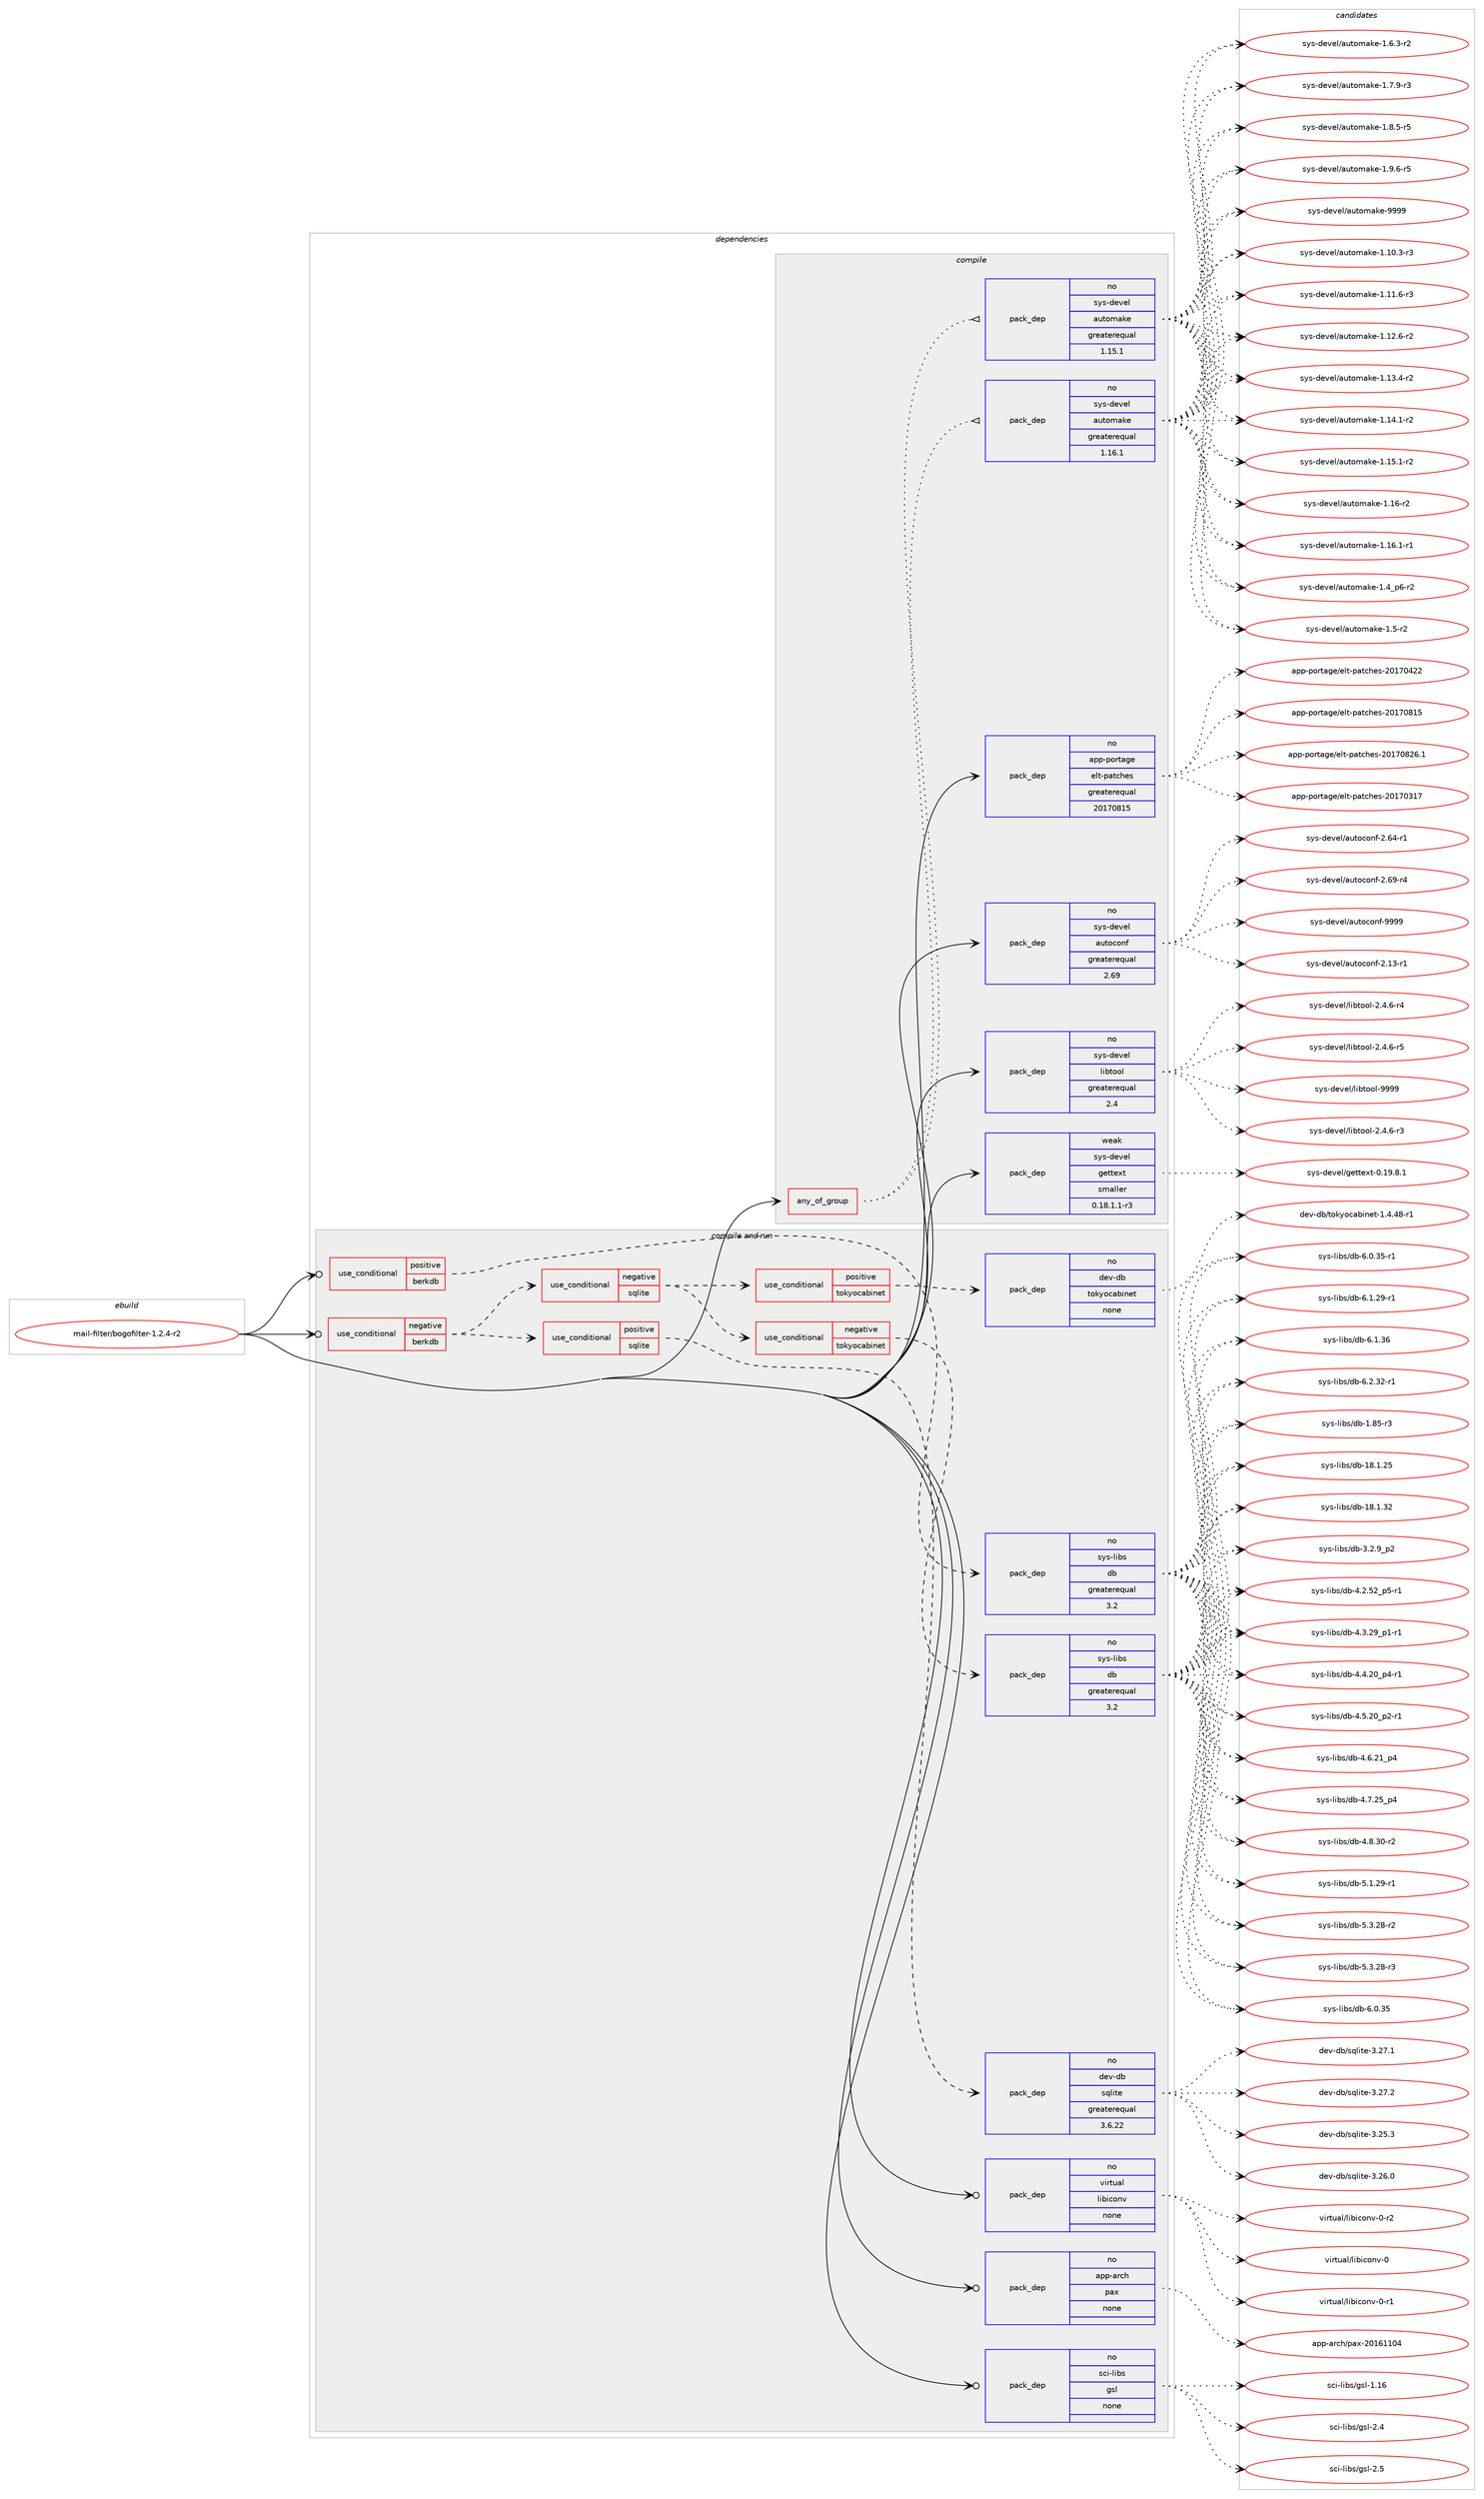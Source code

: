 digraph prolog {

# *************
# Graph options
# *************

newrank=true;
concentrate=true;
compound=true;
graph [rankdir=LR,fontname=Helvetica,fontsize=10,ranksep=1.5];#, ranksep=2.5, nodesep=0.2];
edge  [arrowhead=vee];
node  [fontname=Helvetica,fontsize=10];

# **********
# The ebuild
# **********

subgraph cluster_leftcol {
color=gray;
rank=same;
label=<<i>ebuild</i>>;
id [label="mail-filter/bogofilter-1.2.4-r2", color=red, width=4, href="../mail-filter/bogofilter-1.2.4-r2.svg"];
}

# ****************
# The dependencies
# ****************

subgraph cluster_midcol {
color=gray;
label=<<i>dependencies</i>>;
subgraph cluster_compile {
fillcolor="#eeeeee";
style=filled;
label=<<i>compile</i>>;
subgraph any24443 {
dependency1595136 [label=<<TABLE BORDER="0" CELLBORDER="1" CELLSPACING="0" CELLPADDING="4"><TR><TD CELLPADDING="10">any_of_group</TD></TR></TABLE>>, shape=none, color=red];subgraph pack1139231 {
dependency1595137 [label=<<TABLE BORDER="0" CELLBORDER="1" CELLSPACING="0" CELLPADDING="4" WIDTH="220"><TR><TD ROWSPAN="6" CELLPADDING="30">pack_dep</TD></TR><TR><TD WIDTH="110">no</TD></TR><TR><TD>sys-devel</TD></TR><TR><TD>automake</TD></TR><TR><TD>greaterequal</TD></TR><TR><TD>1.16.1</TD></TR></TABLE>>, shape=none, color=blue];
}
dependency1595136:e -> dependency1595137:w [weight=20,style="dotted",arrowhead="oinv"];
subgraph pack1139232 {
dependency1595138 [label=<<TABLE BORDER="0" CELLBORDER="1" CELLSPACING="0" CELLPADDING="4" WIDTH="220"><TR><TD ROWSPAN="6" CELLPADDING="30">pack_dep</TD></TR><TR><TD WIDTH="110">no</TD></TR><TR><TD>sys-devel</TD></TR><TR><TD>automake</TD></TR><TR><TD>greaterequal</TD></TR><TR><TD>1.15.1</TD></TR></TABLE>>, shape=none, color=blue];
}
dependency1595136:e -> dependency1595138:w [weight=20,style="dotted",arrowhead="oinv"];
}
id:e -> dependency1595136:w [weight=20,style="solid",arrowhead="vee"];
subgraph pack1139233 {
dependency1595139 [label=<<TABLE BORDER="0" CELLBORDER="1" CELLSPACING="0" CELLPADDING="4" WIDTH="220"><TR><TD ROWSPAN="6" CELLPADDING="30">pack_dep</TD></TR><TR><TD WIDTH="110">no</TD></TR><TR><TD>app-portage</TD></TR><TR><TD>elt-patches</TD></TR><TR><TD>greaterequal</TD></TR><TR><TD>20170815</TD></TR></TABLE>>, shape=none, color=blue];
}
id:e -> dependency1595139:w [weight=20,style="solid",arrowhead="vee"];
subgraph pack1139234 {
dependency1595140 [label=<<TABLE BORDER="0" CELLBORDER="1" CELLSPACING="0" CELLPADDING="4" WIDTH="220"><TR><TD ROWSPAN="6" CELLPADDING="30">pack_dep</TD></TR><TR><TD WIDTH="110">no</TD></TR><TR><TD>sys-devel</TD></TR><TR><TD>autoconf</TD></TR><TR><TD>greaterequal</TD></TR><TR><TD>2.69</TD></TR></TABLE>>, shape=none, color=blue];
}
id:e -> dependency1595140:w [weight=20,style="solid",arrowhead="vee"];
subgraph pack1139235 {
dependency1595141 [label=<<TABLE BORDER="0" CELLBORDER="1" CELLSPACING="0" CELLPADDING="4" WIDTH="220"><TR><TD ROWSPAN="6" CELLPADDING="30">pack_dep</TD></TR><TR><TD WIDTH="110">no</TD></TR><TR><TD>sys-devel</TD></TR><TR><TD>libtool</TD></TR><TR><TD>greaterequal</TD></TR><TR><TD>2.4</TD></TR></TABLE>>, shape=none, color=blue];
}
id:e -> dependency1595141:w [weight=20,style="solid",arrowhead="vee"];
subgraph pack1139236 {
dependency1595142 [label=<<TABLE BORDER="0" CELLBORDER="1" CELLSPACING="0" CELLPADDING="4" WIDTH="220"><TR><TD ROWSPAN="6" CELLPADDING="30">pack_dep</TD></TR><TR><TD WIDTH="110">weak</TD></TR><TR><TD>sys-devel</TD></TR><TR><TD>gettext</TD></TR><TR><TD>smaller</TD></TR><TR><TD>0.18.1.1-r3</TD></TR></TABLE>>, shape=none, color=blue];
}
id:e -> dependency1595142:w [weight=20,style="solid",arrowhead="vee"];
}
subgraph cluster_compileandrun {
fillcolor="#eeeeee";
style=filled;
label=<<i>compile and run</i>>;
subgraph cond430818 {
dependency1595143 [label=<<TABLE BORDER="0" CELLBORDER="1" CELLSPACING="0" CELLPADDING="4"><TR><TD ROWSPAN="3" CELLPADDING="10">use_conditional</TD></TR><TR><TD>negative</TD></TR><TR><TD>berkdb</TD></TR></TABLE>>, shape=none, color=red];
subgraph cond430819 {
dependency1595144 [label=<<TABLE BORDER="0" CELLBORDER="1" CELLSPACING="0" CELLPADDING="4"><TR><TD ROWSPAN="3" CELLPADDING="10">use_conditional</TD></TR><TR><TD>positive</TD></TR><TR><TD>sqlite</TD></TR></TABLE>>, shape=none, color=red];
subgraph pack1139237 {
dependency1595145 [label=<<TABLE BORDER="0" CELLBORDER="1" CELLSPACING="0" CELLPADDING="4" WIDTH="220"><TR><TD ROWSPAN="6" CELLPADDING="30">pack_dep</TD></TR><TR><TD WIDTH="110">no</TD></TR><TR><TD>dev-db</TD></TR><TR><TD>sqlite</TD></TR><TR><TD>greaterequal</TD></TR><TR><TD>3.6.22</TD></TR></TABLE>>, shape=none, color=blue];
}
dependency1595144:e -> dependency1595145:w [weight=20,style="dashed",arrowhead="vee"];
}
dependency1595143:e -> dependency1595144:w [weight=20,style="dashed",arrowhead="vee"];
subgraph cond430820 {
dependency1595146 [label=<<TABLE BORDER="0" CELLBORDER="1" CELLSPACING="0" CELLPADDING="4"><TR><TD ROWSPAN="3" CELLPADDING="10">use_conditional</TD></TR><TR><TD>negative</TD></TR><TR><TD>sqlite</TD></TR></TABLE>>, shape=none, color=red];
subgraph cond430821 {
dependency1595147 [label=<<TABLE BORDER="0" CELLBORDER="1" CELLSPACING="0" CELLPADDING="4"><TR><TD ROWSPAN="3" CELLPADDING="10">use_conditional</TD></TR><TR><TD>positive</TD></TR><TR><TD>tokyocabinet</TD></TR></TABLE>>, shape=none, color=red];
subgraph pack1139238 {
dependency1595148 [label=<<TABLE BORDER="0" CELLBORDER="1" CELLSPACING="0" CELLPADDING="4" WIDTH="220"><TR><TD ROWSPAN="6" CELLPADDING="30">pack_dep</TD></TR><TR><TD WIDTH="110">no</TD></TR><TR><TD>dev-db</TD></TR><TR><TD>tokyocabinet</TD></TR><TR><TD>none</TD></TR><TR><TD></TD></TR></TABLE>>, shape=none, color=blue];
}
dependency1595147:e -> dependency1595148:w [weight=20,style="dashed",arrowhead="vee"];
}
dependency1595146:e -> dependency1595147:w [weight=20,style="dashed",arrowhead="vee"];
subgraph cond430822 {
dependency1595149 [label=<<TABLE BORDER="0" CELLBORDER="1" CELLSPACING="0" CELLPADDING="4"><TR><TD ROWSPAN="3" CELLPADDING="10">use_conditional</TD></TR><TR><TD>negative</TD></TR><TR><TD>tokyocabinet</TD></TR></TABLE>>, shape=none, color=red];
subgraph pack1139239 {
dependency1595150 [label=<<TABLE BORDER="0" CELLBORDER="1" CELLSPACING="0" CELLPADDING="4" WIDTH="220"><TR><TD ROWSPAN="6" CELLPADDING="30">pack_dep</TD></TR><TR><TD WIDTH="110">no</TD></TR><TR><TD>sys-libs</TD></TR><TR><TD>db</TD></TR><TR><TD>greaterequal</TD></TR><TR><TD>3.2</TD></TR></TABLE>>, shape=none, color=blue];
}
dependency1595149:e -> dependency1595150:w [weight=20,style="dashed",arrowhead="vee"];
}
dependency1595146:e -> dependency1595149:w [weight=20,style="dashed",arrowhead="vee"];
}
dependency1595143:e -> dependency1595146:w [weight=20,style="dashed",arrowhead="vee"];
}
id:e -> dependency1595143:w [weight=20,style="solid",arrowhead="odotvee"];
subgraph cond430823 {
dependency1595151 [label=<<TABLE BORDER="0" CELLBORDER="1" CELLSPACING="0" CELLPADDING="4"><TR><TD ROWSPAN="3" CELLPADDING="10">use_conditional</TD></TR><TR><TD>positive</TD></TR><TR><TD>berkdb</TD></TR></TABLE>>, shape=none, color=red];
subgraph pack1139240 {
dependency1595152 [label=<<TABLE BORDER="0" CELLBORDER="1" CELLSPACING="0" CELLPADDING="4" WIDTH="220"><TR><TD ROWSPAN="6" CELLPADDING="30">pack_dep</TD></TR><TR><TD WIDTH="110">no</TD></TR><TR><TD>sys-libs</TD></TR><TR><TD>db</TD></TR><TR><TD>greaterequal</TD></TR><TR><TD>3.2</TD></TR></TABLE>>, shape=none, color=blue];
}
dependency1595151:e -> dependency1595152:w [weight=20,style="dashed",arrowhead="vee"];
}
id:e -> dependency1595151:w [weight=20,style="solid",arrowhead="odotvee"];
subgraph pack1139241 {
dependency1595153 [label=<<TABLE BORDER="0" CELLBORDER="1" CELLSPACING="0" CELLPADDING="4" WIDTH="220"><TR><TD ROWSPAN="6" CELLPADDING="30">pack_dep</TD></TR><TR><TD WIDTH="110">no</TD></TR><TR><TD>app-arch</TD></TR><TR><TD>pax</TD></TR><TR><TD>none</TD></TR><TR><TD></TD></TR></TABLE>>, shape=none, color=blue];
}
id:e -> dependency1595153:w [weight=20,style="solid",arrowhead="odotvee"];
subgraph pack1139242 {
dependency1595154 [label=<<TABLE BORDER="0" CELLBORDER="1" CELLSPACING="0" CELLPADDING="4" WIDTH="220"><TR><TD ROWSPAN="6" CELLPADDING="30">pack_dep</TD></TR><TR><TD WIDTH="110">no</TD></TR><TR><TD>sci-libs</TD></TR><TR><TD>gsl</TD></TR><TR><TD>none</TD></TR><TR><TD></TD></TR></TABLE>>, shape=none, color=blue];
}
id:e -> dependency1595154:w [weight=20,style="solid",arrowhead="odotvee"];
subgraph pack1139243 {
dependency1595155 [label=<<TABLE BORDER="0" CELLBORDER="1" CELLSPACING="0" CELLPADDING="4" WIDTH="220"><TR><TD ROWSPAN="6" CELLPADDING="30">pack_dep</TD></TR><TR><TD WIDTH="110">no</TD></TR><TR><TD>virtual</TD></TR><TR><TD>libiconv</TD></TR><TR><TD>none</TD></TR><TR><TD></TD></TR></TABLE>>, shape=none, color=blue];
}
id:e -> dependency1595155:w [weight=20,style="solid",arrowhead="odotvee"];
}
subgraph cluster_run {
fillcolor="#eeeeee";
style=filled;
label=<<i>run</i>>;
}
}

# **************
# The candidates
# **************

subgraph cluster_choices {
rank=same;
color=gray;
label=<<i>candidates</i>>;

subgraph choice1139231 {
color=black;
nodesep=1;
choice11512111545100101118101108479711711611110997107101454946494846514511451 [label="sys-devel/automake-1.10.3-r3", color=red, width=4,href="../sys-devel/automake-1.10.3-r3.svg"];
choice11512111545100101118101108479711711611110997107101454946494946544511451 [label="sys-devel/automake-1.11.6-r3", color=red, width=4,href="../sys-devel/automake-1.11.6-r3.svg"];
choice11512111545100101118101108479711711611110997107101454946495046544511450 [label="sys-devel/automake-1.12.6-r2", color=red, width=4,href="../sys-devel/automake-1.12.6-r2.svg"];
choice11512111545100101118101108479711711611110997107101454946495146524511450 [label="sys-devel/automake-1.13.4-r2", color=red, width=4,href="../sys-devel/automake-1.13.4-r2.svg"];
choice11512111545100101118101108479711711611110997107101454946495246494511450 [label="sys-devel/automake-1.14.1-r2", color=red, width=4,href="../sys-devel/automake-1.14.1-r2.svg"];
choice11512111545100101118101108479711711611110997107101454946495346494511450 [label="sys-devel/automake-1.15.1-r2", color=red, width=4,href="../sys-devel/automake-1.15.1-r2.svg"];
choice1151211154510010111810110847971171161111099710710145494649544511450 [label="sys-devel/automake-1.16-r2", color=red, width=4,href="../sys-devel/automake-1.16-r2.svg"];
choice11512111545100101118101108479711711611110997107101454946495446494511449 [label="sys-devel/automake-1.16.1-r1", color=red, width=4,href="../sys-devel/automake-1.16.1-r1.svg"];
choice115121115451001011181011084797117116111109971071014549465295112544511450 [label="sys-devel/automake-1.4_p6-r2", color=red, width=4,href="../sys-devel/automake-1.4_p6-r2.svg"];
choice11512111545100101118101108479711711611110997107101454946534511450 [label="sys-devel/automake-1.5-r2", color=red, width=4,href="../sys-devel/automake-1.5-r2.svg"];
choice115121115451001011181011084797117116111109971071014549465446514511450 [label="sys-devel/automake-1.6.3-r2", color=red, width=4,href="../sys-devel/automake-1.6.3-r2.svg"];
choice115121115451001011181011084797117116111109971071014549465546574511451 [label="sys-devel/automake-1.7.9-r3", color=red, width=4,href="../sys-devel/automake-1.7.9-r3.svg"];
choice115121115451001011181011084797117116111109971071014549465646534511453 [label="sys-devel/automake-1.8.5-r5", color=red, width=4,href="../sys-devel/automake-1.8.5-r5.svg"];
choice115121115451001011181011084797117116111109971071014549465746544511453 [label="sys-devel/automake-1.9.6-r5", color=red, width=4,href="../sys-devel/automake-1.9.6-r5.svg"];
choice115121115451001011181011084797117116111109971071014557575757 [label="sys-devel/automake-9999", color=red, width=4,href="../sys-devel/automake-9999.svg"];
dependency1595137:e -> choice11512111545100101118101108479711711611110997107101454946494846514511451:w [style=dotted,weight="100"];
dependency1595137:e -> choice11512111545100101118101108479711711611110997107101454946494946544511451:w [style=dotted,weight="100"];
dependency1595137:e -> choice11512111545100101118101108479711711611110997107101454946495046544511450:w [style=dotted,weight="100"];
dependency1595137:e -> choice11512111545100101118101108479711711611110997107101454946495146524511450:w [style=dotted,weight="100"];
dependency1595137:e -> choice11512111545100101118101108479711711611110997107101454946495246494511450:w [style=dotted,weight="100"];
dependency1595137:e -> choice11512111545100101118101108479711711611110997107101454946495346494511450:w [style=dotted,weight="100"];
dependency1595137:e -> choice1151211154510010111810110847971171161111099710710145494649544511450:w [style=dotted,weight="100"];
dependency1595137:e -> choice11512111545100101118101108479711711611110997107101454946495446494511449:w [style=dotted,weight="100"];
dependency1595137:e -> choice115121115451001011181011084797117116111109971071014549465295112544511450:w [style=dotted,weight="100"];
dependency1595137:e -> choice11512111545100101118101108479711711611110997107101454946534511450:w [style=dotted,weight="100"];
dependency1595137:e -> choice115121115451001011181011084797117116111109971071014549465446514511450:w [style=dotted,weight="100"];
dependency1595137:e -> choice115121115451001011181011084797117116111109971071014549465546574511451:w [style=dotted,weight="100"];
dependency1595137:e -> choice115121115451001011181011084797117116111109971071014549465646534511453:w [style=dotted,weight="100"];
dependency1595137:e -> choice115121115451001011181011084797117116111109971071014549465746544511453:w [style=dotted,weight="100"];
dependency1595137:e -> choice115121115451001011181011084797117116111109971071014557575757:w [style=dotted,weight="100"];
}
subgraph choice1139232 {
color=black;
nodesep=1;
choice11512111545100101118101108479711711611110997107101454946494846514511451 [label="sys-devel/automake-1.10.3-r3", color=red, width=4,href="../sys-devel/automake-1.10.3-r3.svg"];
choice11512111545100101118101108479711711611110997107101454946494946544511451 [label="sys-devel/automake-1.11.6-r3", color=red, width=4,href="../sys-devel/automake-1.11.6-r3.svg"];
choice11512111545100101118101108479711711611110997107101454946495046544511450 [label="sys-devel/automake-1.12.6-r2", color=red, width=4,href="../sys-devel/automake-1.12.6-r2.svg"];
choice11512111545100101118101108479711711611110997107101454946495146524511450 [label="sys-devel/automake-1.13.4-r2", color=red, width=4,href="../sys-devel/automake-1.13.4-r2.svg"];
choice11512111545100101118101108479711711611110997107101454946495246494511450 [label="sys-devel/automake-1.14.1-r2", color=red, width=4,href="../sys-devel/automake-1.14.1-r2.svg"];
choice11512111545100101118101108479711711611110997107101454946495346494511450 [label="sys-devel/automake-1.15.1-r2", color=red, width=4,href="../sys-devel/automake-1.15.1-r2.svg"];
choice1151211154510010111810110847971171161111099710710145494649544511450 [label="sys-devel/automake-1.16-r2", color=red, width=4,href="../sys-devel/automake-1.16-r2.svg"];
choice11512111545100101118101108479711711611110997107101454946495446494511449 [label="sys-devel/automake-1.16.1-r1", color=red, width=4,href="../sys-devel/automake-1.16.1-r1.svg"];
choice115121115451001011181011084797117116111109971071014549465295112544511450 [label="sys-devel/automake-1.4_p6-r2", color=red, width=4,href="../sys-devel/automake-1.4_p6-r2.svg"];
choice11512111545100101118101108479711711611110997107101454946534511450 [label="sys-devel/automake-1.5-r2", color=red, width=4,href="../sys-devel/automake-1.5-r2.svg"];
choice115121115451001011181011084797117116111109971071014549465446514511450 [label="sys-devel/automake-1.6.3-r2", color=red, width=4,href="../sys-devel/automake-1.6.3-r2.svg"];
choice115121115451001011181011084797117116111109971071014549465546574511451 [label="sys-devel/automake-1.7.9-r3", color=red, width=4,href="../sys-devel/automake-1.7.9-r3.svg"];
choice115121115451001011181011084797117116111109971071014549465646534511453 [label="sys-devel/automake-1.8.5-r5", color=red, width=4,href="../sys-devel/automake-1.8.5-r5.svg"];
choice115121115451001011181011084797117116111109971071014549465746544511453 [label="sys-devel/automake-1.9.6-r5", color=red, width=4,href="../sys-devel/automake-1.9.6-r5.svg"];
choice115121115451001011181011084797117116111109971071014557575757 [label="sys-devel/automake-9999", color=red, width=4,href="../sys-devel/automake-9999.svg"];
dependency1595138:e -> choice11512111545100101118101108479711711611110997107101454946494846514511451:w [style=dotted,weight="100"];
dependency1595138:e -> choice11512111545100101118101108479711711611110997107101454946494946544511451:w [style=dotted,weight="100"];
dependency1595138:e -> choice11512111545100101118101108479711711611110997107101454946495046544511450:w [style=dotted,weight="100"];
dependency1595138:e -> choice11512111545100101118101108479711711611110997107101454946495146524511450:w [style=dotted,weight="100"];
dependency1595138:e -> choice11512111545100101118101108479711711611110997107101454946495246494511450:w [style=dotted,weight="100"];
dependency1595138:e -> choice11512111545100101118101108479711711611110997107101454946495346494511450:w [style=dotted,weight="100"];
dependency1595138:e -> choice1151211154510010111810110847971171161111099710710145494649544511450:w [style=dotted,weight="100"];
dependency1595138:e -> choice11512111545100101118101108479711711611110997107101454946495446494511449:w [style=dotted,weight="100"];
dependency1595138:e -> choice115121115451001011181011084797117116111109971071014549465295112544511450:w [style=dotted,weight="100"];
dependency1595138:e -> choice11512111545100101118101108479711711611110997107101454946534511450:w [style=dotted,weight="100"];
dependency1595138:e -> choice115121115451001011181011084797117116111109971071014549465446514511450:w [style=dotted,weight="100"];
dependency1595138:e -> choice115121115451001011181011084797117116111109971071014549465546574511451:w [style=dotted,weight="100"];
dependency1595138:e -> choice115121115451001011181011084797117116111109971071014549465646534511453:w [style=dotted,weight="100"];
dependency1595138:e -> choice115121115451001011181011084797117116111109971071014549465746544511453:w [style=dotted,weight="100"];
dependency1595138:e -> choice115121115451001011181011084797117116111109971071014557575757:w [style=dotted,weight="100"];
}
subgraph choice1139233 {
color=black;
nodesep=1;
choice97112112451121111141169710310147101108116451129711699104101115455048495548514955 [label="app-portage/elt-patches-20170317", color=red, width=4,href="../app-portage/elt-patches-20170317.svg"];
choice97112112451121111141169710310147101108116451129711699104101115455048495548525050 [label="app-portage/elt-patches-20170422", color=red, width=4,href="../app-portage/elt-patches-20170422.svg"];
choice97112112451121111141169710310147101108116451129711699104101115455048495548564953 [label="app-portage/elt-patches-20170815", color=red, width=4,href="../app-portage/elt-patches-20170815.svg"];
choice971121124511211111411697103101471011081164511297116991041011154550484955485650544649 [label="app-portage/elt-patches-20170826.1", color=red, width=4,href="../app-portage/elt-patches-20170826.1.svg"];
dependency1595139:e -> choice97112112451121111141169710310147101108116451129711699104101115455048495548514955:w [style=dotted,weight="100"];
dependency1595139:e -> choice97112112451121111141169710310147101108116451129711699104101115455048495548525050:w [style=dotted,weight="100"];
dependency1595139:e -> choice97112112451121111141169710310147101108116451129711699104101115455048495548564953:w [style=dotted,weight="100"];
dependency1595139:e -> choice971121124511211111411697103101471011081164511297116991041011154550484955485650544649:w [style=dotted,weight="100"];
}
subgraph choice1139234 {
color=black;
nodesep=1;
choice1151211154510010111810110847971171161119911111010245504649514511449 [label="sys-devel/autoconf-2.13-r1", color=red, width=4,href="../sys-devel/autoconf-2.13-r1.svg"];
choice1151211154510010111810110847971171161119911111010245504654524511449 [label="sys-devel/autoconf-2.64-r1", color=red, width=4,href="../sys-devel/autoconf-2.64-r1.svg"];
choice1151211154510010111810110847971171161119911111010245504654574511452 [label="sys-devel/autoconf-2.69-r4", color=red, width=4,href="../sys-devel/autoconf-2.69-r4.svg"];
choice115121115451001011181011084797117116111991111101024557575757 [label="sys-devel/autoconf-9999", color=red, width=4,href="../sys-devel/autoconf-9999.svg"];
dependency1595140:e -> choice1151211154510010111810110847971171161119911111010245504649514511449:w [style=dotted,weight="100"];
dependency1595140:e -> choice1151211154510010111810110847971171161119911111010245504654524511449:w [style=dotted,weight="100"];
dependency1595140:e -> choice1151211154510010111810110847971171161119911111010245504654574511452:w [style=dotted,weight="100"];
dependency1595140:e -> choice115121115451001011181011084797117116111991111101024557575757:w [style=dotted,weight="100"];
}
subgraph choice1139235 {
color=black;
nodesep=1;
choice1151211154510010111810110847108105981161111111084550465246544511451 [label="sys-devel/libtool-2.4.6-r3", color=red, width=4,href="../sys-devel/libtool-2.4.6-r3.svg"];
choice1151211154510010111810110847108105981161111111084550465246544511452 [label="sys-devel/libtool-2.4.6-r4", color=red, width=4,href="../sys-devel/libtool-2.4.6-r4.svg"];
choice1151211154510010111810110847108105981161111111084550465246544511453 [label="sys-devel/libtool-2.4.6-r5", color=red, width=4,href="../sys-devel/libtool-2.4.6-r5.svg"];
choice1151211154510010111810110847108105981161111111084557575757 [label="sys-devel/libtool-9999", color=red, width=4,href="../sys-devel/libtool-9999.svg"];
dependency1595141:e -> choice1151211154510010111810110847108105981161111111084550465246544511451:w [style=dotted,weight="100"];
dependency1595141:e -> choice1151211154510010111810110847108105981161111111084550465246544511452:w [style=dotted,weight="100"];
dependency1595141:e -> choice1151211154510010111810110847108105981161111111084550465246544511453:w [style=dotted,weight="100"];
dependency1595141:e -> choice1151211154510010111810110847108105981161111111084557575757:w [style=dotted,weight="100"];
}
subgraph choice1139236 {
color=black;
nodesep=1;
choice1151211154510010111810110847103101116116101120116454846495746564649 [label="sys-devel/gettext-0.19.8.1", color=red, width=4,href="../sys-devel/gettext-0.19.8.1.svg"];
dependency1595142:e -> choice1151211154510010111810110847103101116116101120116454846495746564649:w [style=dotted,weight="100"];
}
subgraph choice1139237 {
color=black;
nodesep=1;
choice10010111845100984711511310810511610145514650534651 [label="dev-db/sqlite-3.25.3", color=red, width=4,href="../dev-db/sqlite-3.25.3.svg"];
choice10010111845100984711511310810511610145514650544648 [label="dev-db/sqlite-3.26.0", color=red, width=4,href="../dev-db/sqlite-3.26.0.svg"];
choice10010111845100984711511310810511610145514650554649 [label="dev-db/sqlite-3.27.1", color=red, width=4,href="../dev-db/sqlite-3.27.1.svg"];
choice10010111845100984711511310810511610145514650554650 [label="dev-db/sqlite-3.27.2", color=red, width=4,href="../dev-db/sqlite-3.27.2.svg"];
dependency1595145:e -> choice10010111845100984711511310810511610145514650534651:w [style=dotted,weight="100"];
dependency1595145:e -> choice10010111845100984711511310810511610145514650544648:w [style=dotted,weight="100"];
dependency1595145:e -> choice10010111845100984711511310810511610145514650554649:w [style=dotted,weight="100"];
dependency1595145:e -> choice10010111845100984711511310810511610145514650554650:w [style=dotted,weight="100"];
}
subgraph choice1139238 {
color=black;
nodesep=1;
choice100101118451009847116111107121111999798105110101116454946524652564511449 [label="dev-db/tokyocabinet-1.4.48-r1", color=red, width=4,href="../dev-db/tokyocabinet-1.4.48-r1.svg"];
dependency1595148:e -> choice100101118451009847116111107121111999798105110101116454946524652564511449:w [style=dotted,weight="100"];
}
subgraph choice1139239 {
color=black;
nodesep=1;
choice1151211154510810598115471009845494656534511451 [label="sys-libs/db-1.85-r3", color=red, width=4,href="../sys-libs/db-1.85-r3.svg"];
choice115121115451081059811547100984549564649465053 [label="sys-libs/db-18.1.25", color=red, width=4,href="../sys-libs/db-18.1.25.svg"];
choice115121115451081059811547100984549564649465150 [label="sys-libs/db-18.1.32", color=red, width=4,href="../sys-libs/db-18.1.32.svg"];
choice115121115451081059811547100984551465046579511250 [label="sys-libs/db-3.2.9_p2", color=red, width=4,href="../sys-libs/db-3.2.9_p2.svg"];
choice115121115451081059811547100984552465046535095112534511449 [label="sys-libs/db-4.2.52_p5-r1", color=red, width=4,href="../sys-libs/db-4.2.52_p5-r1.svg"];
choice115121115451081059811547100984552465146505795112494511449 [label="sys-libs/db-4.3.29_p1-r1", color=red, width=4,href="../sys-libs/db-4.3.29_p1-r1.svg"];
choice115121115451081059811547100984552465246504895112524511449 [label="sys-libs/db-4.4.20_p4-r1", color=red, width=4,href="../sys-libs/db-4.4.20_p4-r1.svg"];
choice115121115451081059811547100984552465346504895112504511449 [label="sys-libs/db-4.5.20_p2-r1", color=red, width=4,href="../sys-libs/db-4.5.20_p2-r1.svg"];
choice11512111545108105981154710098455246544650499511252 [label="sys-libs/db-4.6.21_p4", color=red, width=4,href="../sys-libs/db-4.6.21_p4.svg"];
choice11512111545108105981154710098455246554650539511252 [label="sys-libs/db-4.7.25_p4", color=red, width=4,href="../sys-libs/db-4.7.25_p4.svg"];
choice11512111545108105981154710098455246564651484511450 [label="sys-libs/db-4.8.30-r2", color=red, width=4,href="../sys-libs/db-4.8.30-r2.svg"];
choice11512111545108105981154710098455346494650574511449 [label="sys-libs/db-5.1.29-r1", color=red, width=4,href="../sys-libs/db-5.1.29-r1.svg"];
choice11512111545108105981154710098455346514650564511450 [label="sys-libs/db-5.3.28-r2", color=red, width=4,href="../sys-libs/db-5.3.28-r2.svg"];
choice11512111545108105981154710098455346514650564511451 [label="sys-libs/db-5.3.28-r3", color=red, width=4,href="../sys-libs/db-5.3.28-r3.svg"];
choice1151211154510810598115471009845544648465153 [label="sys-libs/db-6.0.35", color=red, width=4,href="../sys-libs/db-6.0.35.svg"];
choice11512111545108105981154710098455446484651534511449 [label="sys-libs/db-6.0.35-r1", color=red, width=4,href="../sys-libs/db-6.0.35-r1.svg"];
choice11512111545108105981154710098455446494650574511449 [label="sys-libs/db-6.1.29-r1", color=red, width=4,href="../sys-libs/db-6.1.29-r1.svg"];
choice1151211154510810598115471009845544649465154 [label="sys-libs/db-6.1.36", color=red, width=4,href="../sys-libs/db-6.1.36.svg"];
choice11512111545108105981154710098455446504651504511449 [label="sys-libs/db-6.2.32-r1", color=red, width=4,href="../sys-libs/db-6.2.32-r1.svg"];
dependency1595150:e -> choice1151211154510810598115471009845494656534511451:w [style=dotted,weight="100"];
dependency1595150:e -> choice115121115451081059811547100984549564649465053:w [style=dotted,weight="100"];
dependency1595150:e -> choice115121115451081059811547100984549564649465150:w [style=dotted,weight="100"];
dependency1595150:e -> choice115121115451081059811547100984551465046579511250:w [style=dotted,weight="100"];
dependency1595150:e -> choice115121115451081059811547100984552465046535095112534511449:w [style=dotted,weight="100"];
dependency1595150:e -> choice115121115451081059811547100984552465146505795112494511449:w [style=dotted,weight="100"];
dependency1595150:e -> choice115121115451081059811547100984552465246504895112524511449:w [style=dotted,weight="100"];
dependency1595150:e -> choice115121115451081059811547100984552465346504895112504511449:w [style=dotted,weight="100"];
dependency1595150:e -> choice11512111545108105981154710098455246544650499511252:w [style=dotted,weight="100"];
dependency1595150:e -> choice11512111545108105981154710098455246554650539511252:w [style=dotted,weight="100"];
dependency1595150:e -> choice11512111545108105981154710098455246564651484511450:w [style=dotted,weight="100"];
dependency1595150:e -> choice11512111545108105981154710098455346494650574511449:w [style=dotted,weight="100"];
dependency1595150:e -> choice11512111545108105981154710098455346514650564511450:w [style=dotted,weight="100"];
dependency1595150:e -> choice11512111545108105981154710098455346514650564511451:w [style=dotted,weight="100"];
dependency1595150:e -> choice1151211154510810598115471009845544648465153:w [style=dotted,weight="100"];
dependency1595150:e -> choice11512111545108105981154710098455446484651534511449:w [style=dotted,weight="100"];
dependency1595150:e -> choice11512111545108105981154710098455446494650574511449:w [style=dotted,weight="100"];
dependency1595150:e -> choice1151211154510810598115471009845544649465154:w [style=dotted,weight="100"];
dependency1595150:e -> choice11512111545108105981154710098455446504651504511449:w [style=dotted,weight="100"];
}
subgraph choice1139240 {
color=black;
nodesep=1;
choice1151211154510810598115471009845494656534511451 [label="sys-libs/db-1.85-r3", color=red, width=4,href="../sys-libs/db-1.85-r3.svg"];
choice115121115451081059811547100984549564649465053 [label="sys-libs/db-18.1.25", color=red, width=4,href="../sys-libs/db-18.1.25.svg"];
choice115121115451081059811547100984549564649465150 [label="sys-libs/db-18.1.32", color=red, width=4,href="../sys-libs/db-18.1.32.svg"];
choice115121115451081059811547100984551465046579511250 [label="sys-libs/db-3.2.9_p2", color=red, width=4,href="../sys-libs/db-3.2.9_p2.svg"];
choice115121115451081059811547100984552465046535095112534511449 [label="sys-libs/db-4.2.52_p5-r1", color=red, width=4,href="../sys-libs/db-4.2.52_p5-r1.svg"];
choice115121115451081059811547100984552465146505795112494511449 [label="sys-libs/db-4.3.29_p1-r1", color=red, width=4,href="../sys-libs/db-4.3.29_p1-r1.svg"];
choice115121115451081059811547100984552465246504895112524511449 [label="sys-libs/db-4.4.20_p4-r1", color=red, width=4,href="../sys-libs/db-4.4.20_p4-r1.svg"];
choice115121115451081059811547100984552465346504895112504511449 [label="sys-libs/db-4.5.20_p2-r1", color=red, width=4,href="../sys-libs/db-4.5.20_p2-r1.svg"];
choice11512111545108105981154710098455246544650499511252 [label="sys-libs/db-4.6.21_p4", color=red, width=4,href="../sys-libs/db-4.6.21_p4.svg"];
choice11512111545108105981154710098455246554650539511252 [label="sys-libs/db-4.7.25_p4", color=red, width=4,href="../sys-libs/db-4.7.25_p4.svg"];
choice11512111545108105981154710098455246564651484511450 [label="sys-libs/db-4.8.30-r2", color=red, width=4,href="../sys-libs/db-4.8.30-r2.svg"];
choice11512111545108105981154710098455346494650574511449 [label="sys-libs/db-5.1.29-r1", color=red, width=4,href="../sys-libs/db-5.1.29-r1.svg"];
choice11512111545108105981154710098455346514650564511450 [label="sys-libs/db-5.3.28-r2", color=red, width=4,href="../sys-libs/db-5.3.28-r2.svg"];
choice11512111545108105981154710098455346514650564511451 [label="sys-libs/db-5.3.28-r3", color=red, width=4,href="../sys-libs/db-5.3.28-r3.svg"];
choice1151211154510810598115471009845544648465153 [label="sys-libs/db-6.0.35", color=red, width=4,href="../sys-libs/db-6.0.35.svg"];
choice11512111545108105981154710098455446484651534511449 [label="sys-libs/db-6.0.35-r1", color=red, width=4,href="../sys-libs/db-6.0.35-r1.svg"];
choice11512111545108105981154710098455446494650574511449 [label="sys-libs/db-6.1.29-r1", color=red, width=4,href="../sys-libs/db-6.1.29-r1.svg"];
choice1151211154510810598115471009845544649465154 [label="sys-libs/db-6.1.36", color=red, width=4,href="../sys-libs/db-6.1.36.svg"];
choice11512111545108105981154710098455446504651504511449 [label="sys-libs/db-6.2.32-r1", color=red, width=4,href="../sys-libs/db-6.2.32-r1.svg"];
dependency1595152:e -> choice1151211154510810598115471009845494656534511451:w [style=dotted,weight="100"];
dependency1595152:e -> choice115121115451081059811547100984549564649465053:w [style=dotted,weight="100"];
dependency1595152:e -> choice115121115451081059811547100984549564649465150:w [style=dotted,weight="100"];
dependency1595152:e -> choice115121115451081059811547100984551465046579511250:w [style=dotted,weight="100"];
dependency1595152:e -> choice115121115451081059811547100984552465046535095112534511449:w [style=dotted,weight="100"];
dependency1595152:e -> choice115121115451081059811547100984552465146505795112494511449:w [style=dotted,weight="100"];
dependency1595152:e -> choice115121115451081059811547100984552465246504895112524511449:w [style=dotted,weight="100"];
dependency1595152:e -> choice115121115451081059811547100984552465346504895112504511449:w [style=dotted,weight="100"];
dependency1595152:e -> choice11512111545108105981154710098455246544650499511252:w [style=dotted,weight="100"];
dependency1595152:e -> choice11512111545108105981154710098455246554650539511252:w [style=dotted,weight="100"];
dependency1595152:e -> choice11512111545108105981154710098455246564651484511450:w [style=dotted,weight="100"];
dependency1595152:e -> choice11512111545108105981154710098455346494650574511449:w [style=dotted,weight="100"];
dependency1595152:e -> choice11512111545108105981154710098455346514650564511450:w [style=dotted,weight="100"];
dependency1595152:e -> choice11512111545108105981154710098455346514650564511451:w [style=dotted,weight="100"];
dependency1595152:e -> choice1151211154510810598115471009845544648465153:w [style=dotted,weight="100"];
dependency1595152:e -> choice11512111545108105981154710098455446484651534511449:w [style=dotted,weight="100"];
dependency1595152:e -> choice11512111545108105981154710098455446494650574511449:w [style=dotted,weight="100"];
dependency1595152:e -> choice1151211154510810598115471009845544649465154:w [style=dotted,weight="100"];
dependency1595152:e -> choice11512111545108105981154710098455446504651504511449:w [style=dotted,weight="100"];
}
subgraph choice1139241 {
color=black;
nodesep=1;
choice971121124597114991044711297120455048495449494852 [label="app-arch/pax-20161104", color=red, width=4,href="../app-arch/pax-20161104.svg"];
dependency1595153:e -> choice971121124597114991044711297120455048495449494852:w [style=dotted,weight="100"];
}
subgraph choice1139242 {
color=black;
nodesep=1;
choice115991054510810598115471031151084549464954 [label="sci-libs/gsl-1.16", color=red, width=4,href="../sci-libs/gsl-1.16.svg"];
choice1159910545108105981154710311510845504652 [label="sci-libs/gsl-2.4", color=red, width=4,href="../sci-libs/gsl-2.4.svg"];
choice1159910545108105981154710311510845504653 [label="sci-libs/gsl-2.5", color=red, width=4,href="../sci-libs/gsl-2.5.svg"];
dependency1595154:e -> choice115991054510810598115471031151084549464954:w [style=dotted,weight="100"];
dependency1595154:e -> choice1159910545108105981154710311510845504652:w [style=dotted,weight="100"];
dependency1595154:e -> choice1159910545108105981154710311510845504653:w [style=dotted,weight="100"];
}
subgraph choice1139243 {
color=black;
nodesep=1;
choice118105114116117971084710810598105991111101184548 [label="virtual/libiconv-0", color=red, width=4,href="../virtual/libiconv-0.svg"];
choice1181051141161179710847108105981059911111011845484511449 [label="virtual/libiconv-0-r1", color=red, width=4,href="../virtual/libiconv-0-r1.svg"];
choice1181051141161179710847108105981059911111011845484511450 [label="virtual/libiconv-0-r2", color=red, width=4,href="../virtual/libiconv-0-r2.svg"];
dependency1595155:e -> choice118105114116117971084710810598105991111101184548:w [style=dotted,weight="100"];
dependency1595155:e -> choice1181051141161179710847108105981059911111011845484511449:w [style=dotted,weight="100"];
dependency1595155:e -> choice1181051141161179710847108105981059911111011845484511450:w [style=dotted,weight="100"];
}
}

}
